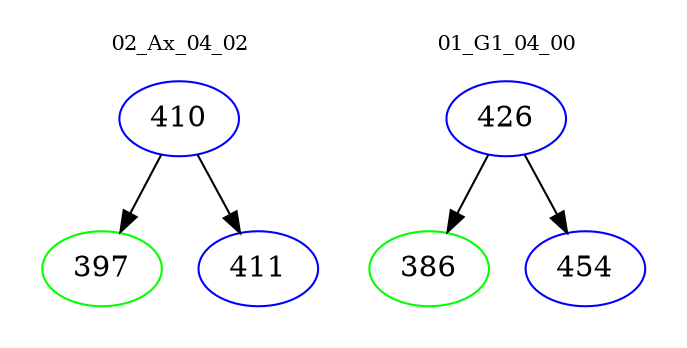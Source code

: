 digraph{
subgraph cluster_0 {
color = white
label = "02_Ax_04_02";
fontsize=10;
T0_410 [label="410", color="blue"]
T0_410 -> T0_397 [color="black"]
T0_397 [label="397", color="green"]
T0_410 -> T0_411 [color="black"]
T0_411 [label="411", color="blue"]
}
subgraph cluster_1 {
color = white
label = "01_G1_04_00";
fontsize=10;
T1_426 [label="426", color="blue"]
T1_426 -> T1_386 [color="black"]
T1_386 [label="386", color="green"]
T1_426 -> T1_454 [color="black"]
T1_454 [label="454", color="blue"]
}
}
